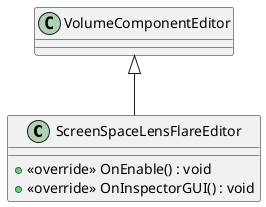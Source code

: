 @startuml
class ScreenSpaceLensFlareEditor {
    + <<override>> OnEnable() : void
    + <<override>> OnInspectorGUI() : void
}
VolumeComponentEditor <|-- ScreenSpaceLensFlareEditor
@enduml
